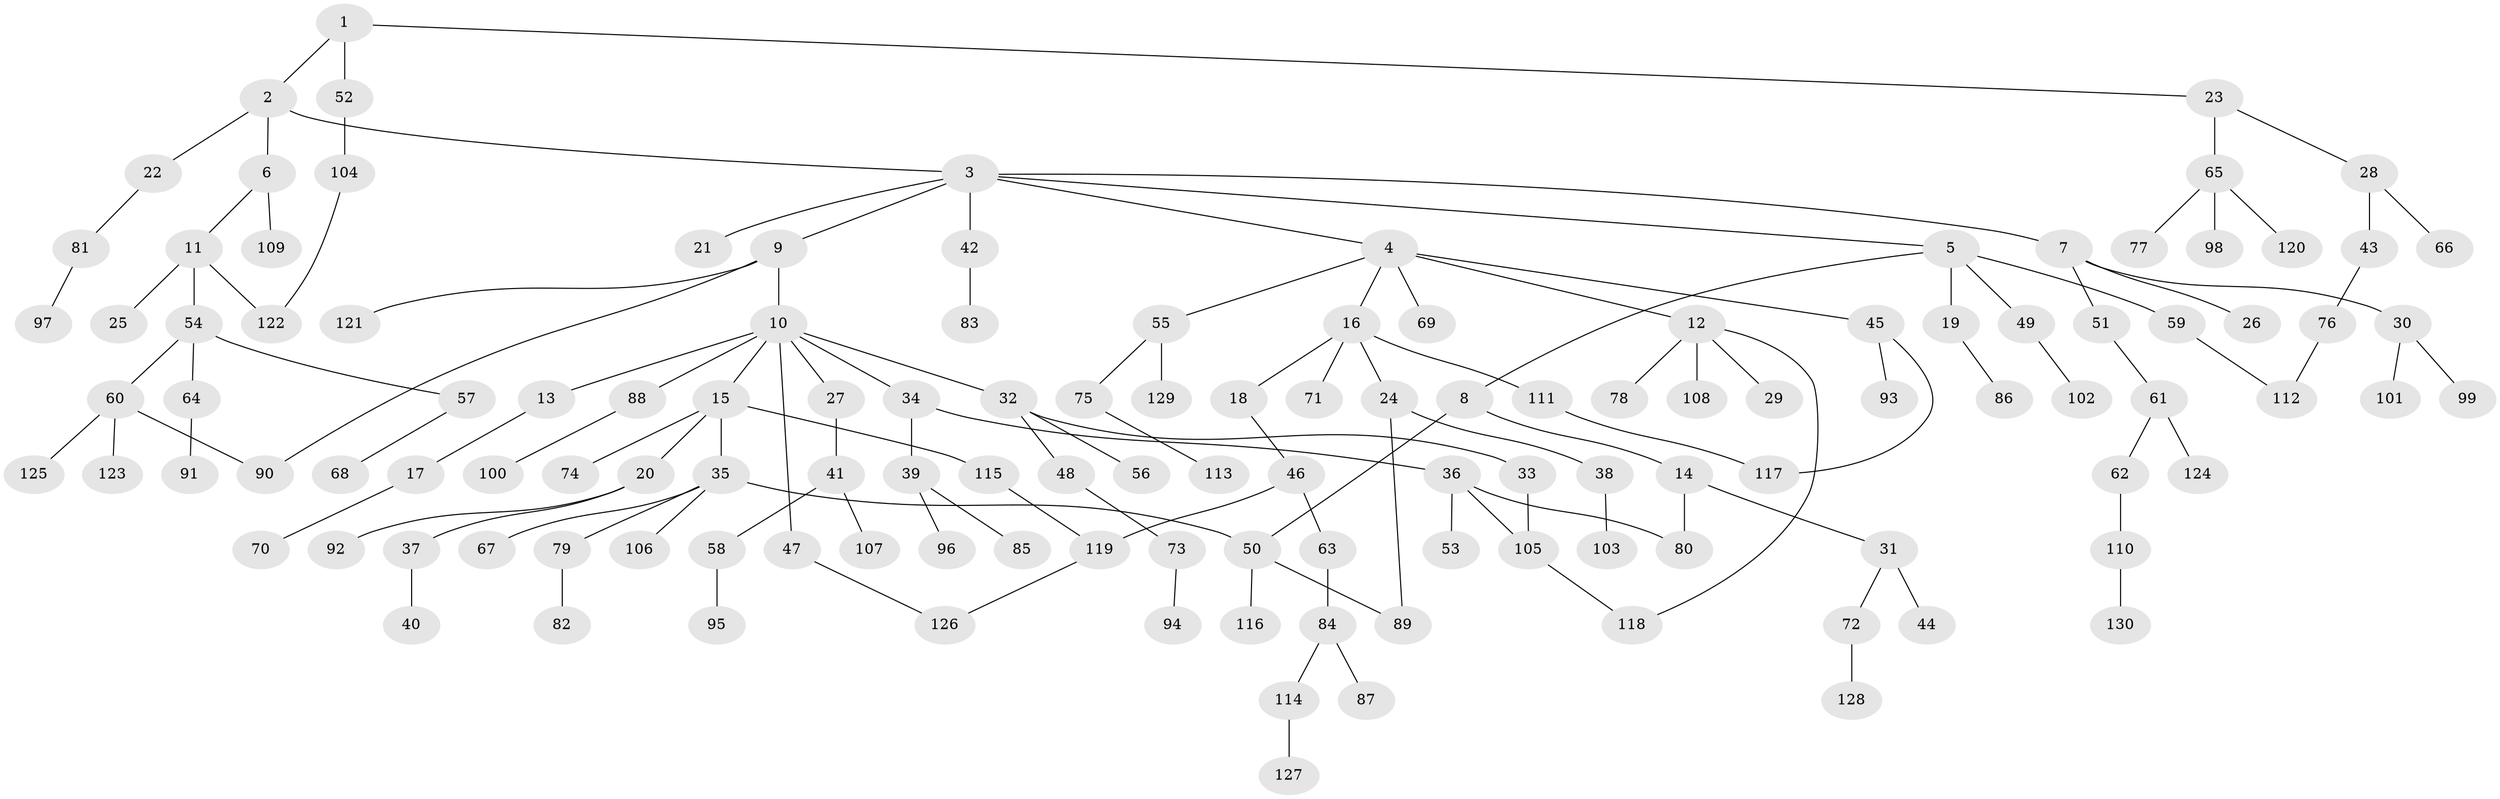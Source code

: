 // coarse degree distribution, {6: 0.02197802197802198, 13: 0.01098901098901099, 5: 0.04395604395604396, 3: 0.14285714285714285, 4: 0.04395604395604396, 11: 0.01098901098901099, 2: 0.27472527472527475, 1: 0.45054945054945056}
// Generated by graph-tools (version 1.1) at 2025/16/03/04/25 18:16:48]
// undirected, 130 vertices, 140 edges
graph export_dot {
graph [start="1"]
  node [color=gray90,style=filled];
  1;
  2;
  3;
  4;
  5;
  6;
  7;
  8;
  9;
  10;
  11;
  12;
  13;
  14;
  15;
  16;
  17;
  18;
  19;
  20;
  21;
  22;
  23;
  24;
  25;
  26;
  27;
  28;
  29;
  30;
  31;
  32;
  33;
  34;
  35;
  36;
  37;
  38;
  39;
  40;
  41;
  42;
  43;
  44;
  45;
  46;
  47;
  48;
  49;
  50;
  51;
  52;
  53;
  54;
  55;
  56;
  57;
  58;
  59;
  60;
  61;
  62;
  63;
  64;
  65;
  66;
  67;
  68;
  69;
  70;
  71;
  72;
  73;
  74;
  75;
  76;
  77;
  78;
  79;
  80;
  81;
  82;
  83;
  84;
  85;
  86;
  87;
  88;
  89;
  90;
  91;
  92;
  93;
  94;
  95;
  96;
  97;
  98;
  99;
  100;
  101;
  102;
  103;
  104;
  105;
  106;
  107;
  108;
  109;
  110;
  111;
  112;
  113;
  114;
  115;
  116;
  117;
  118;
  119;
  120;
  121;
  122;
  123;
  124;
  125;
  126;
  127;
  128;
  129;
  130;
  1 -- 2;
  1 -- 23;
  1 -- 52;
  2 -- 3;
  2 -- 6;
  2 -- 22;
  3 -- 4;
  3 -- 5;
  3 -- 7;
  3 -- 9;
  3 -- 21;
  3 -- 42;
  4 -- 12;
  4 -- 16;
  4 -- 45;
  4 -- 55;
  4 -- 69;
  5 -- 8;
  5 -- 19;
  5 -- 49;
  5 -- 59;
  6 -- 11;
  6 -- 109;
  7 -- 26;
  7 -- 30;
  7 -- 51;
  8 -- 14;
  8 -- 50;
  9 -- 10;
  9 -- 90;
  9 -- 121;
  10 -- 13;
  10 -- 15;
  10 -- 27;
  10 -- 32;
  10 -- 34;
  10 -- 47;
  10 -- 88;
  11 -- 25;
  11 -- 54;
  11 -- 122;
  12 -- 29;
  12 -- 78;
  12 -- 108;
  12 -- 118;
  13 -- 17;
  14 -- 31;
  14 -- 80;
  15 -- 20;
  15 -- 35;
  15 -- 74;
  15 -- 115;
  16 -- 18;
  16 -- 24;
  16 -- 71;
  16 -- 111;
  17 -- 70;
  18 -- 46;
  19 -- 86;
  20 -- 37;
  20 -- 92;
  22 -- 81;
  23 -- 28;
  23 -- 65;
  24 -- 38;
  24 -- 89;
  27 -- 41;
  28 -- 43;
  28 -- 66;
  30 -- 99;
  30 -- 101;
  31 -- 44;
  31 -- 72;
  32 -- 33;
  32 -- 48;
  32 -- 56;
  33 -- 105;
  34 -- 36;
  34 -- 39;
  35 -- 50;
  35 -- 67;
  35 -- 79;
  35 -- 106;
  36 -- 53;
  36 -- 80;
  36 -- 105;
  37 -- 40;
  38 -- 103;
  39 -- 85;
  39 -- 96;
  41 -- 58;
  41 -- 107;
  42 -- 83;
  43 -- 76;
  45 -- 93;
  45 -- 117;
  46 -- 63;
  46 -- 119;
  47 -- 126;
  48 -- 73;
  49 -- 102;
  50 -- 116;
  50 -- 89;
  51 -- 61;
  52 -- 104;
  54 -- 57;
  54 -- 60;
  54 -- 64;
  55 -- 75;
  55 -- 129;
  57 -- 68;
  58 -- 95;
  59 -- 112;
  60 -- 123;
  60 -- 125;
  60 -- 90;
  61 -- 62;
  61 -- 124;
  62 -- 110;
  63 -- 84;
  64 -- 91;
  65 -- 77;
  65 -- 98;
  65 -- 120;
  72 -- 128;
  73 -- 94;
  75 -- 113;
  76 -- 112;
  79 -- 82;
  81 -- 97;
  84 -- 87;
  84 -- 114;
  88 -- 100;
  104 -- 122;
  105 -- 118;
  110 -- 130;
  111 -- 117;
  114 -- 127;
  115 -- 119;
  119 -- 126;
}

